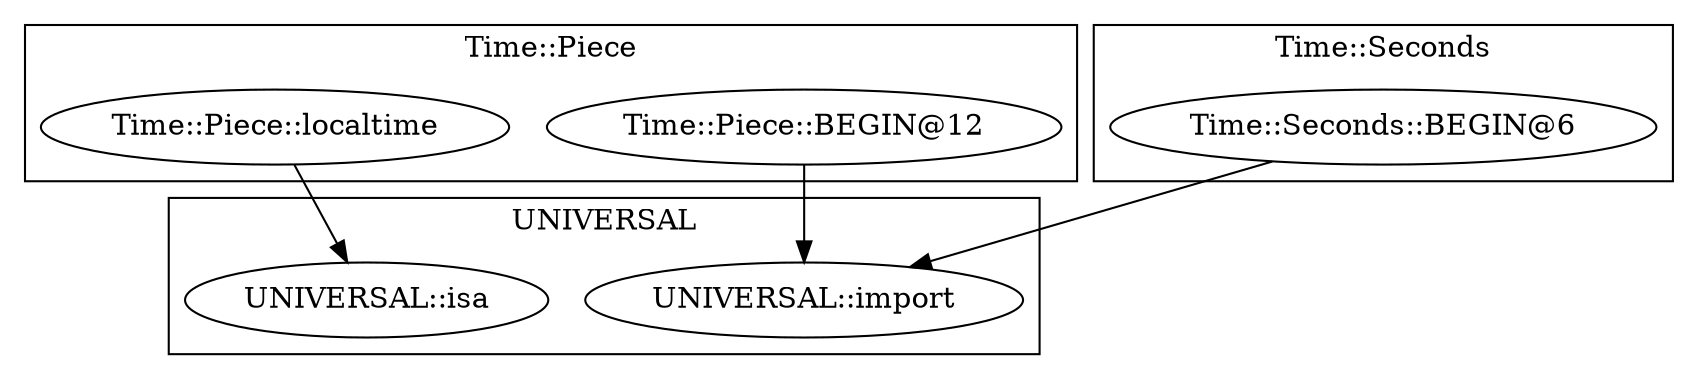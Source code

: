 digraph {
graph [overlap=false]
subgraph cluster_UNIVERSAL {
	label="UNIVERSAL";
	"UNIVERSAL::import";
	"UNIVERSAL::isa";
}
subgraph cluster_Time_Piece {
	label="Time::Piece";
	"Time::Piece::BEGIN@12";
	"Time::Piece::localtime";
}
subgraph cluster_Time_Seconds {
	label="Time::Seconds";
	"Time::Seconds::BEGIN@6";
}
"Time::Piece::localtime" -> "UNIVERSAL::isa";
"Time::Piece::BEGIN@12" -> "UNIVERSAL::import";
"Time::Seconds::BEGIN@6" -> "UNIVERSAL::import";
}
